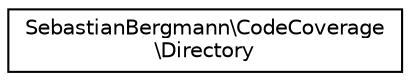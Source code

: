 digraph "Graphical Class Hierarchy"
{
  edge [fontname="Helvetica",fontsize="10",labelfontname="Helvetica",labelfontsize="10"];
  node [fontname="Helvetica",fontsize="10",shape=record];
  rankdir="LR";
  Node0 [label="SebastianBergmann\\CodeCoverage\l\\Directory",height=0.2,width=0.4,color="black", fillcolor="white", style="filled",URL="$classSebastianBergmann_1_1CodeCoverage_1_1Directory.html"];
}
